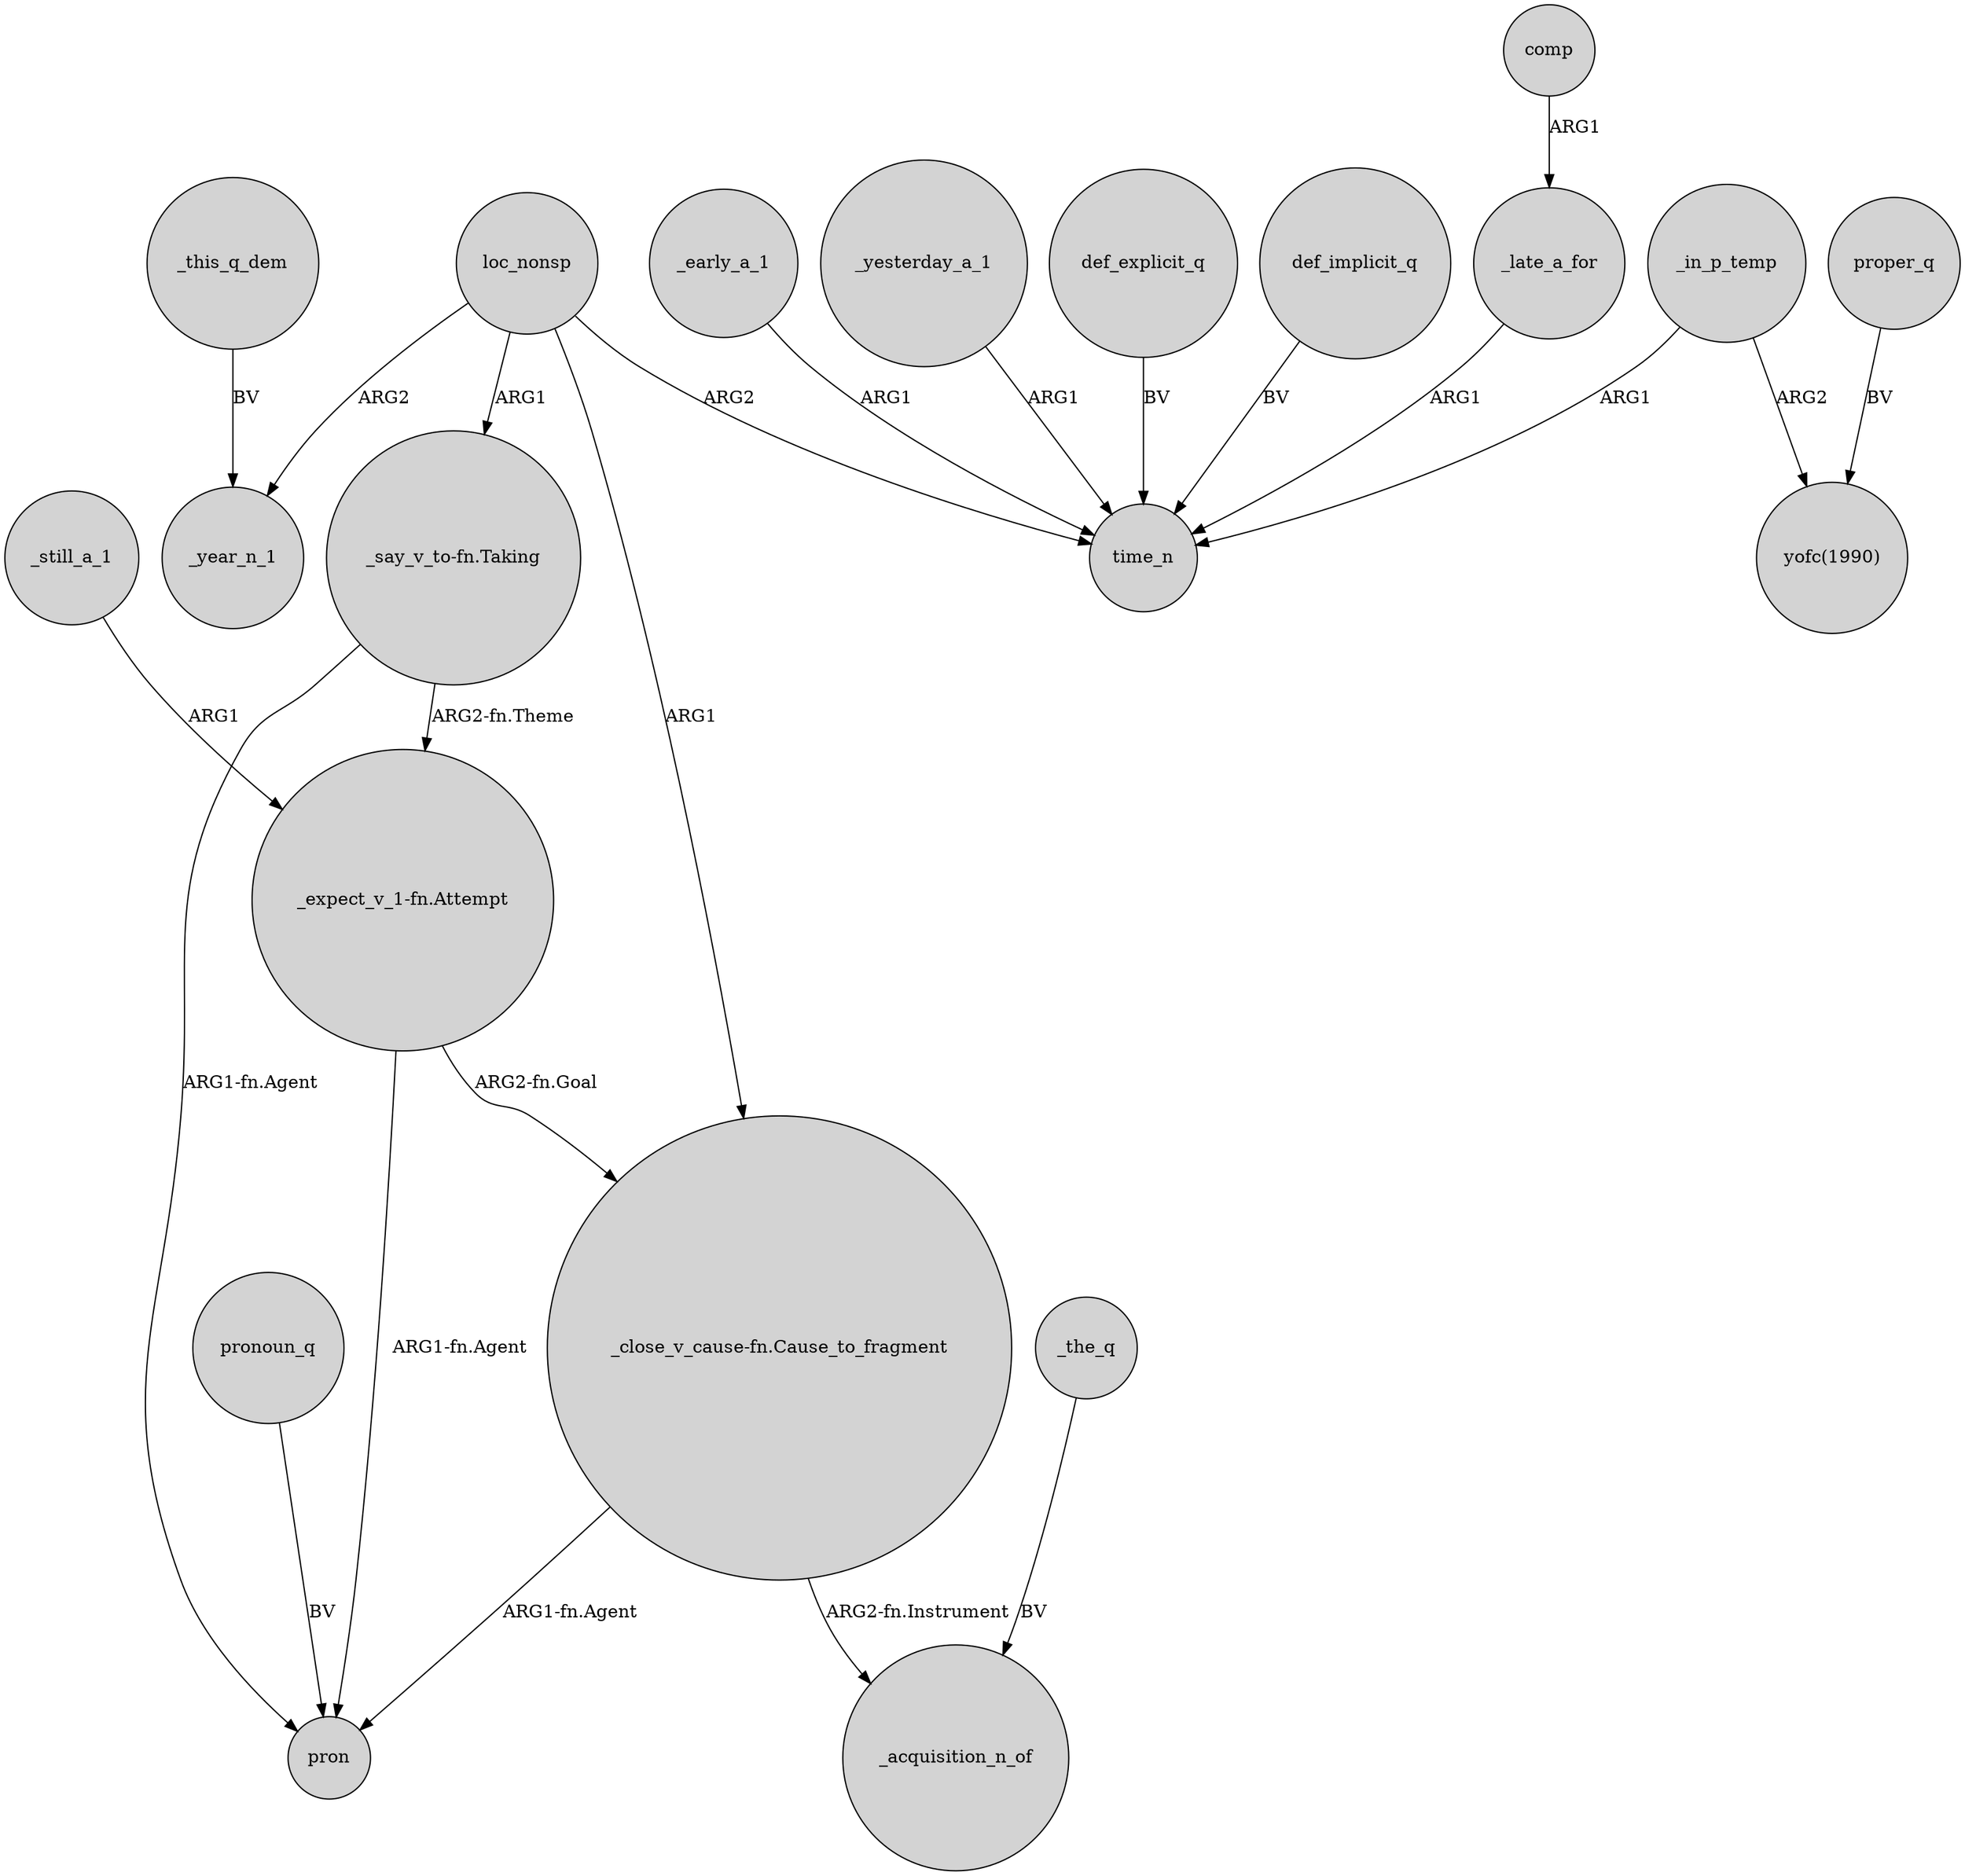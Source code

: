digraph {
	node [shape=circle style=filled]
	_early_a_1 -> time_n [label=ARG1]
	"_expect_v_1-fn.Attempt" -> pron [label="ARG1-fn.Agent"]
	_the_q -> _acquisition_n_of [label=BV]
	_yesterday_a_1 -> time_n [label=ARG1]
	loc_nonsp -> _year_n_1 [label=ARG2]
	_still_a_1 -> "_expect_v_1-fn.Attempt" [label=ARG1]
	"_say_v_to-fn.Taking" -> pron [label="ARG1-fn.Agent"]
	pronoun_q -> pron [label=BV]
	loc_nonsp -> "_close_v_cause-fn.Cause_to_fragment" [label=ARG1]
	_late_a_for -> time_n [label=ARG1]
	comp -> _late_a_for [label=ARG1]
	"_expect_v_1-fn.Attempt" -> "_close_v_cause-fn.Cause_to_fragment" [label="ARG2-fn.Goal"]
	_this_q_dem -> _year_n_1 [label=BV]
	_in_p_temp -> time_n [label=ARG1]
	proper_q -> "yofc(1990)" [label=BV]
	_in_p_temp -> "yofc(1990)" [label=ARG2]
	def_explicit_q -> time_n [label=BV]
	loc_nonsp -> "_say_v_to-fn.Taking" [label=ARG1]
	"_close_v_cause-fn.Cause_to_fragment" -> pron [label="ARG1-fn.Agent"]
	loc_nonsp -> time_n [label=ARG2]
	"_close_v_cause-fn.Cause_to_fragment" -> _acquisition_n_of [label="ARG2-fn.Instrument"]
	def_implicit_q -> time_n [label=BV]
	"_say_v_to-fn.Taking" -> "_expect_v_1-fn.Attempt" [label="ARG2-fn.Theme"]
}
